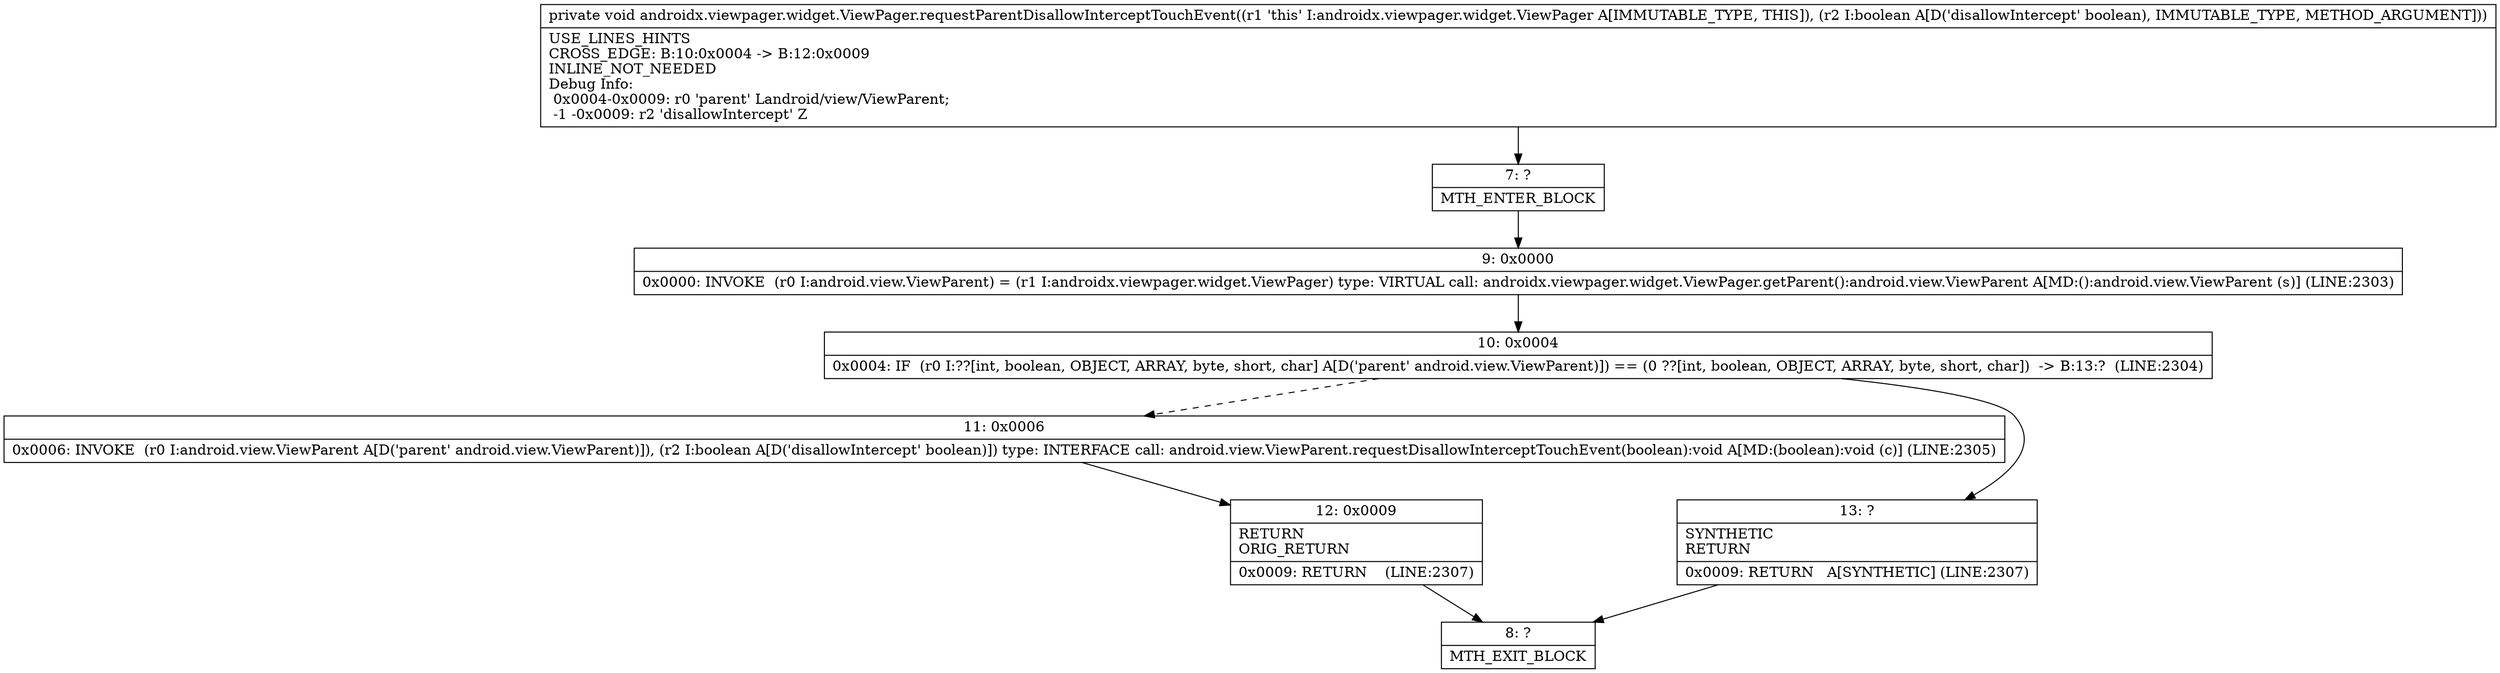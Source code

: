 digraph "CFG forandroidx.viewpager.widget.ViewPager.requestParentDisallowInterceptTouchEvent(Z)V" {
Node_7 [shape=record,label="{7\:\ ?|MTH_ENTER_BLOCK\l}"];
Node_9 [shape=record,label="{9\:\ 0x0000|0x0000: INVOKE  (r0 I:android.view.ViewParent) = (r1 I:androidx.viewpager.widget.ViewPager) type: VIRTUAL call: androidx.viewpager.widget.ViewPager.getParent():android.view.ViewParent A[MD:():android.view.ViewParent (s)] (LINE:2303)\l}"];
Node_10 [shape=record,label="{10\:\ 0x0004|0x0004: IF  (r0 I:??[int, boolean, OBJECT, ARRAY, byte, short, char] A[D('parent' android.view.ViewParent)]) == (0 ??[int, boolean, OBJECT, ARRAY, byte, short, char])  \-\> B:13:?  (LINE:2304)\l}"];
Node_11 [shape=record,label="{11\:\ 0x0006|0x0006: INVOKE  (r0 I:android.view.ViewParent A[D('parent' android.view.ViewParent)]), (r2 I:boolean A[D('disallowIntercept' boolean)]) type: INTERFACE call: android.view.ViewParent.requestDisallowInterceptTouchEvent(boolean):void A[MD:(boolean):void (c)] (LINE:2305)\l}"];
Node_12 [shape=record,label="{12\:\ 0x0009|RETURN\lORIG_RETURN\l|0x0009: RETURN    (LINE:2307)\l}"];
Node_8 [shape=record,label="{8\:\ ?|MTH_EXIT_BLOCK\l}"];
Node_13 [shape=record,label="{13\:\ ?|SYNTHETIC\lRETURN\l|0x0009: RETURN   A[SYNTHETIC] (LINE:2307)\l}"];
MethodNode[shape=record,label="{private void androidx.viewpager.widget.ViewPager.requestParentDisallowInterceptTouchEvent((r1 'this' I:androidx.viewpager.widget.ViewPager A[IMMUTABLE_TYPE, THIS]), (r2 I:boolean A[D('disallowIntercept' boolean), IMMUTABLE_TYPE, METHOD_ARGUMENT]))  | USE_LINES_HINTS\lCROSS_EDGE: B:10:0x0004 \-\> B:12:0x0009\lINLINE_NOT_NEEDED\lDebug Info:\l  0x0004\-0x0009: r0 'parent' Landroid\/view\/ViewParent;\l  \-1 \-0x0009: r2 'disallowIntercept' Z\l}"];
MethodNode -> Node_7;Node_7 -> Node_9;
Node_9 -> Node_10;
Node_10 -> Node_11[style=dashed];
Node_10 -> Node_13;
Node_11 -> Node_12;
Node_12 -> Node_8;
Node_13 -> Node_8;
}

